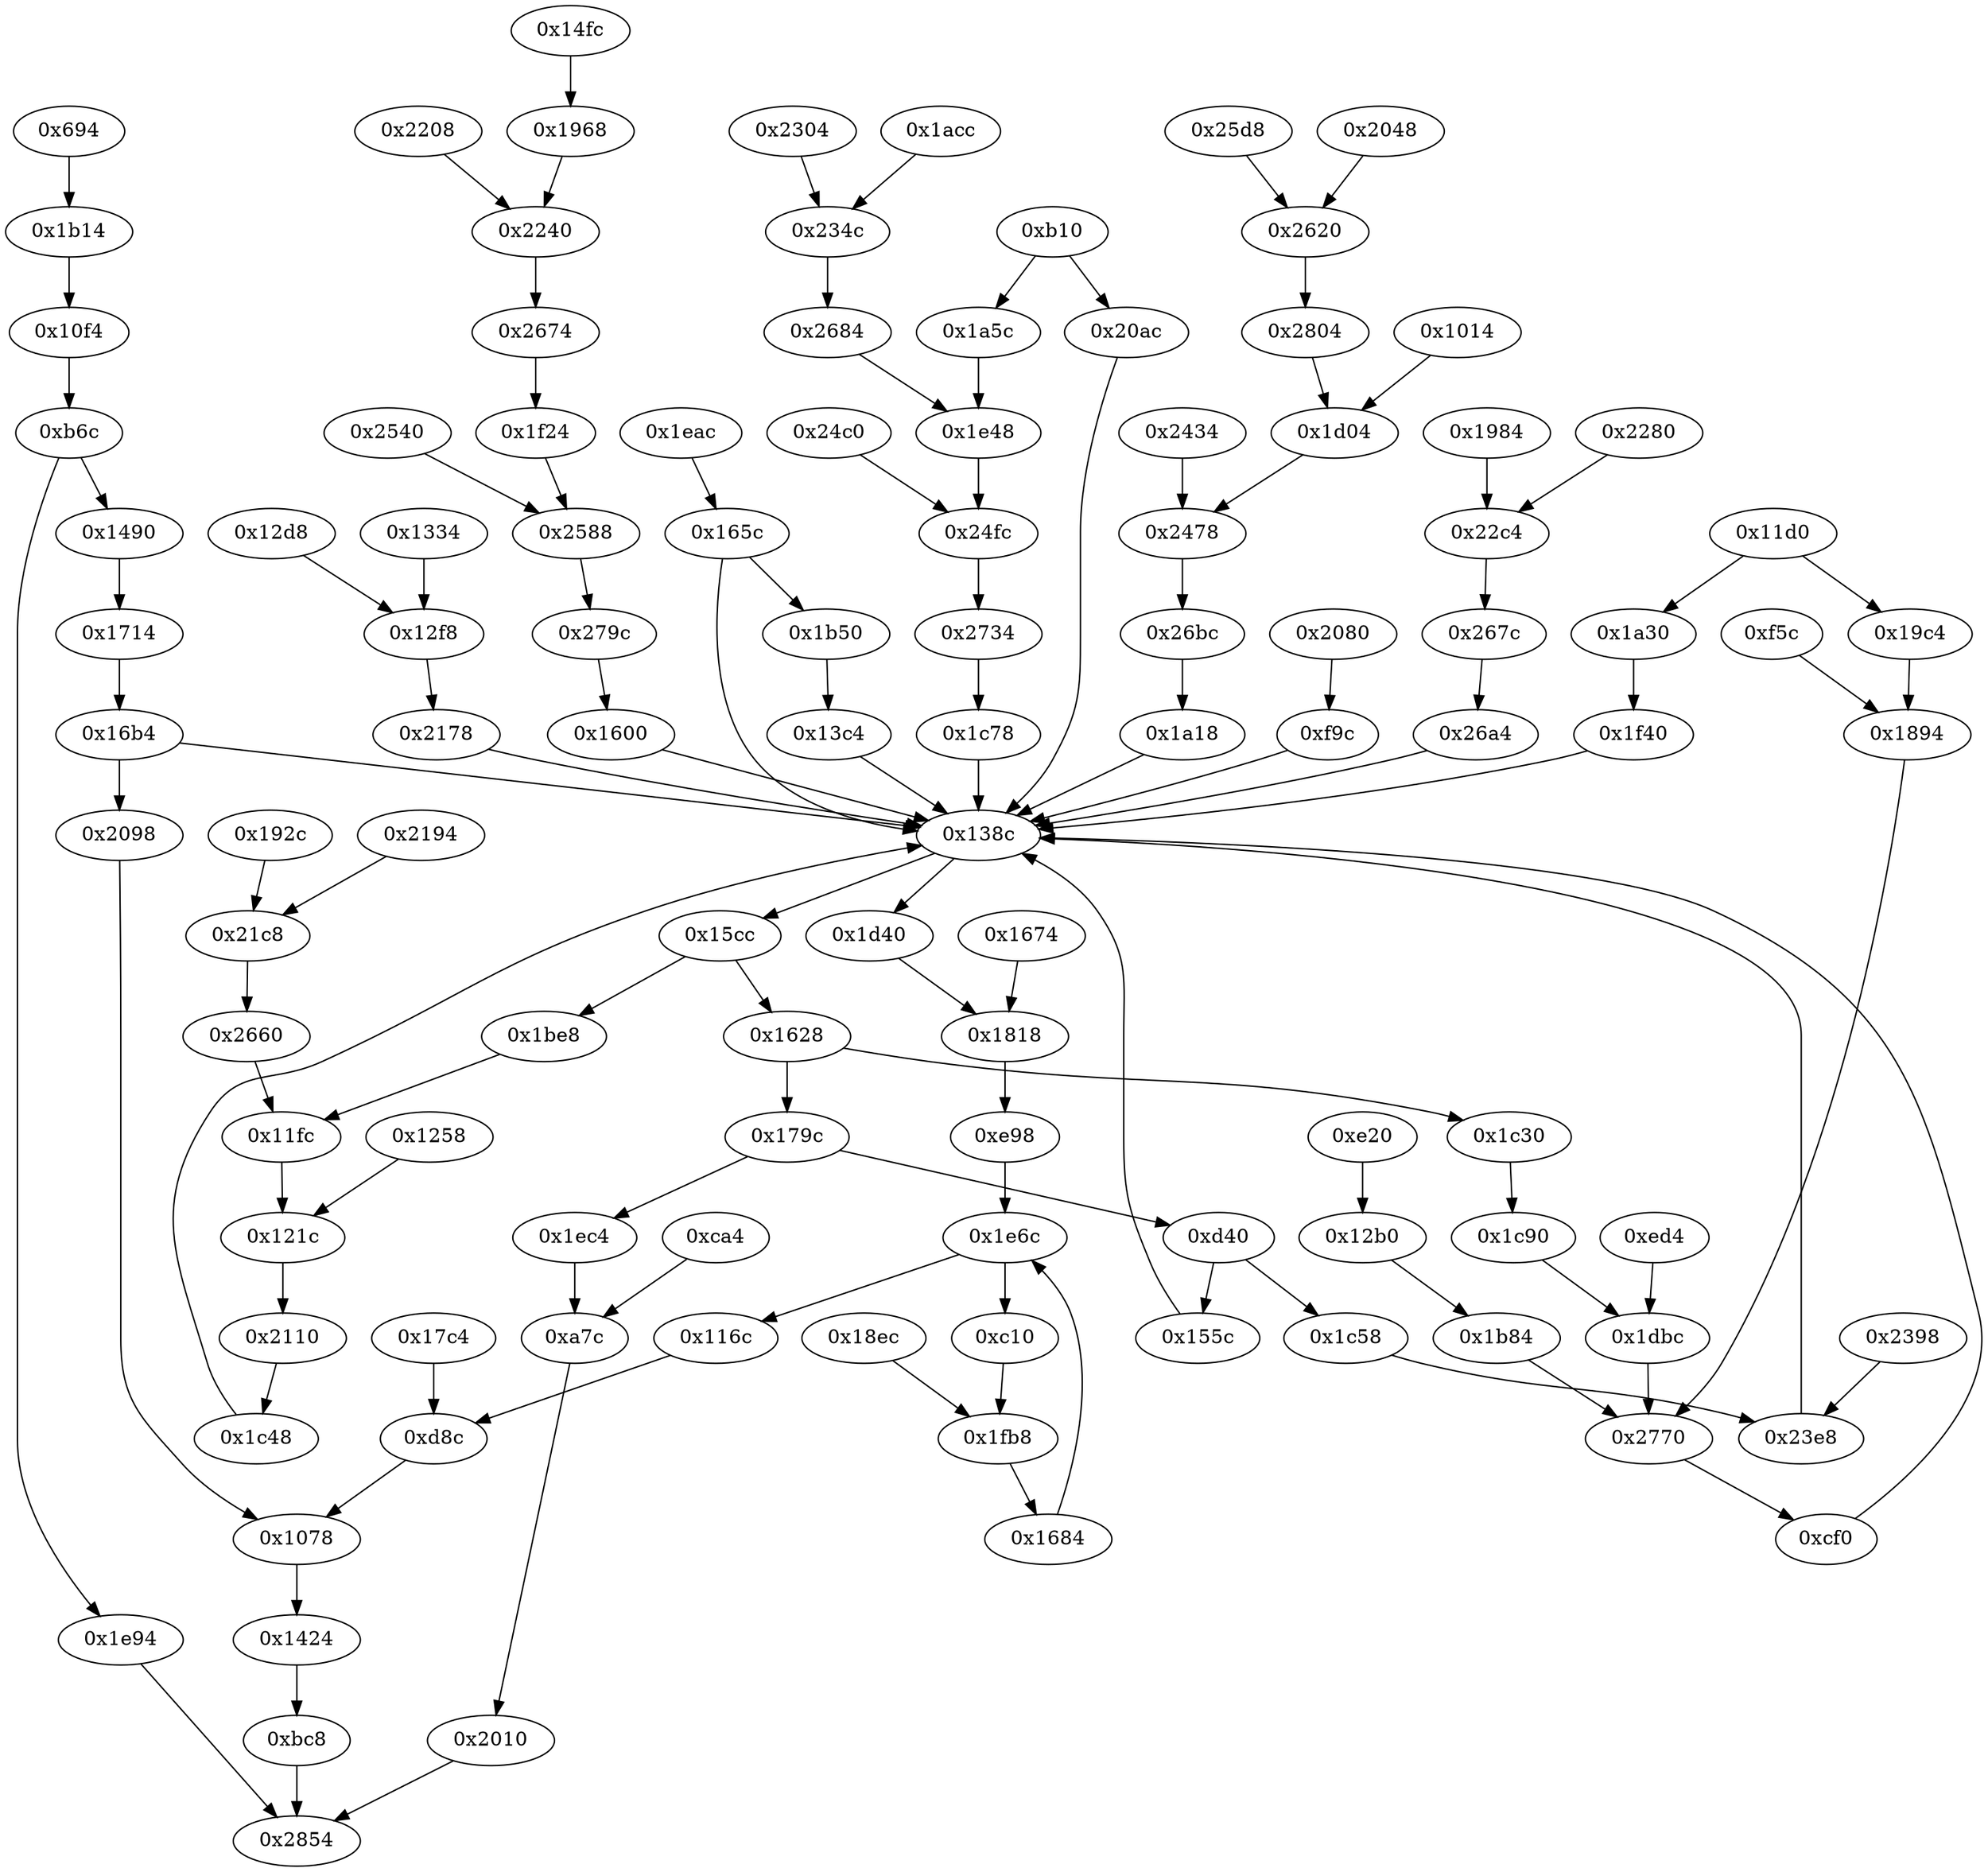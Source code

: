 strict digraph "" {
	"0x2280"	 [opcode="[u'ldr', u'ldr', u'ldr', u'add', u'add', u'sub', u'ldr', u'str', u'mov', u'strb', u'ldr', u'rsb', u'rsb']"];
	"0x22c4"	 [opcode="[u'str', u'ldr', u'cmp', u'mov', u'mov']"];
	"0x2280" -> "0x22c4";
	"0x2048"	 [opcode="[u'ldr', u'ldr', u'ldr', u'ldr', u'ldr', u'ldr', u'smull', u'mov', u'asr', u'add', u'b']"];
	"0x2620"	 [opcode="[u'str', u'ldr', u'cmp', u'mov', u'mov']"];
	"0x2048" -> "0x2620";
	"0x1968"	 [opcode="[u'ldr', u'mov', u'b']"];
	"0x2240"	 [opcode="[u'str', u'ldr', u'cmp', u'mov', u'mov']"];
	"0x1968" -> "0x2240";
	"0xc10"	 [opcode="[u'ldr', u'ldr', u'ldr', u'ldr', u'ldr', u'mov', u'sub', u'cmp', u'sub', u'mov', u'add', u'mul', u'mov', u'mvn', u'ldr', u'orr', \
u'cmn', u'mov', u'teq', u'ldr', u'b']"];
	"0x1fb8"	 [opcode="[u'ldr', u'ldr', u'ldrb', u'bl', u'ldr', u'ldr', u'ldr', u'add', u'add', u'sub', u'str', u'ldr', u'ldr', u'ldr', u'add', u'sub', \
u'sub', u'mul', u'mvn', u'ldr', u'ldr', u'ldr']"];
	"0xc10" -> "0x1fb8";
	"0x1a30"	 [opcode="[u'ldr', u'ldr', u'ldr', u'cmp', u'mov', u'b']"];
	"0x1f40"	 [opcode="[u'ldr', u'ldr', u'mov', u'ldr', u'strb', u'ldr', u'sub', u'add', u'add', u'mov', u'str', u'ldr', u'sub', u'add', u'add', u'strb', \
u'ldr', u'ldr', u'sub', u'sub']"];
	"0x1a30" -> "0x1f40";
	"0x2208"	 [opcode="[u'ldr', u'ldr', u'rsb', u'rsb', u'str', u'ldr', u'mov', u'strb', u'ldr', u'rsb', u'rsb']"];
	"0x2208" -> "0x2240";
	"0x1c30"	 [opcode="[u'ldr', u'ldr', u'ldr', u'cmp', u'mov', u'b']"];
	"0x1c90"	 [opcode="[u'ldr', u'ldr', u'ldr', u'ldr', u'ldr', u'add', u'sub', u'sub', u'mul', u'mvn', u'ldr', u'orr', u'mov', u'cmn', u'mov', u'ldr']"];
	"0x1c30" -> "0x1c90";
	"0x12f8"	 [opcode="[u'str', u'ldr', u'cmp', u'mov', u'mov']"];
	"0x2178"	 [opcode="[u'ldr', u'add', u'rsb', u'add', u'mov', u'b']"];
	"0x12f8" -> "0x2178";
	"0x1490"	 [opcode="[u'ldr', u'mov', u'ldr', u'ldr', u'add', u'sub', u'sub', u'mul', u'mov', u'eor', u'and', u'ldr', u'mov', u'ldr', u'cmp', u'mov', \
u'teq', u'ldr', u'ldr', u'b']"];
	"0x1714"	 [opcode="[u'ldr', u'mov', u'ldr', u'ldrb', u'str', u'ldr', u'cmp', u'mov', u'mov', u'strb', u'ldr', u'ldr', u'ldr', u'ldr', u'cmp', u'mov', \
u'sub', u'mul', u'mvn', u'mov', u'orr', u'ldr', u'cmn', u'mov', u'teq', u'ldr', u'b']"];
	"0x1490" -> "0x1714";
	"0xf5c"	 [opcode="[u'ldr', u'ldr', u'b']"];
	"0x1894"	 [opcode="[u'ldr', u'ldr', u'cmp', u'mov', u'mov', u'strb', u'ldr', u'ldr', u'rsb', u'mvn', u'mul', u'eor', u'and', u'ldr', u'ldr', u'ldr', \
u'b']"];
	"0xf5c" -> "0x1894";
	"0x16b4"	 [opcode="[u'ldrb', u'ldr', u'ldr', u'cmp', u'mov', u'b']"];
	"0x1714" -> "0x16b4";
	"0x21c8"	 [opcode="[u'str', u'ldr', u'cmp', u'mov', u'mov']"];
	"0x2660"	 [opcode="[u'ldr', u'ldr', u'ldr', u'ldr', u'b']"];
	"0x21c8" -> "0x2660";
	"0x19c4"	 [opcode="[u'ldr', u'ldr', u'ldr', u'ldr', u'ldr', u'mov', u'sub', u'cmp', u'sub', u'mov', u'add', u'mul', u'mov', u'mvn', u'ldr', u'orr', \
u'cmn', u'mov', u'teq', u'ldr', u'b']"];
	"0x19c4" -> "0x1894";
	"0x2110"	 [opcode="[u'ldr', u'ldr', u'ldr', u'sub', u'mla', u'mov', u'add', u'str', u'ldr', u'ldr', u'sub', u'mul', u'eor', u'and', u'ldr', u'mov', \
u'mov', u'ldr', u'ldr', u'cmp', u'mov', u'teq', u'ldr', u'b']"];
	"0x1c48"	 [opcode="[u'ldr', u'mov', u'b']"];
	"0x2110" -> "0x1c48";
	"0x10f4"	 [opcode="[u'ldr', u'mov', u'cmp', u'mov', u'mov', u'strb', u'ldr', u'ldr', u'rsb', u'mvn', u'mul', u'eor', u'and', u'ldr', u'mov', u'mov', \
u'ldr', u'ldr', u'cmp', u'mov', u'teq', u'ldr', u'b']"];
	"0xb6c"	 [opcode="[u'ldrb', u'ldr', u'ldr', u'b']"];
	"0x10f4" -> "0xb6c";
	"0x1684"	 [opcode="[u'ldr']"];
	"0x1fb8" -> "0x1684";
	"0x179c"	 [opcode="[u'ldr', u'ldr', u'ldr', u'cmp', u'mov', u'b']"];
	"0xd40"	 [opcode="[u'ldr', u'ldr', u'ldr', u'cmp', u'mov', u'b']"];
	"0x179c" -> "0xd40";
	"0x1ec4"	 [opcode="[u'ldr', u'ldr', u'ldr', u'ldr', u'sub', u'mul', u'mvn', u'ldr', u'orr', u'mov', u'cmn', u'mov', u'ldr']"];
	"0x179c" -> "0x1ec4";
	"0x279c"	 [opcode="[u'ldr', u'mov', u'ldr', u'ldr', u'ldr', u'ldr', u'cmp', u'mov', u'add', u'sub', u'sub', u'mul', u'mvn', u'mov', u'orr', u'ldr', \
u'cmn', u'mov', u'teq', u'ldr']"];
	"0x1600"	 [opcode="[u'mov', u'mov', u'b']"];
	"0x279c" -> "0x1600";
	"0x155c"	 [opcode="[u'ldr', u'ldr', u'mov', u'ldr', u'strb', u'add', u'str', u'ldr', u'add', u'add', u'sub', u'mov', u'strb', u'ldr', u'ldr', u'sub', \
u'ldr', u'sub', u'rsb', u'mov', u'b']"];
	"0x138c"	 [opcode="[u'str', u'ldr', u'ldr', u'ldr', u'cmp', u'mov', u'b']"];
	"0x155c" -> "0x138c";
	"0x11fc"	 [opcode="[u'ldr', u'ldr', u'smull', u'mov', u'asr', u'mov', u'add', u'b']"];
	"0x2660" -> "0x11fc";
	"0xd8c"	 [opcode="[u'mov', u'bl', u'ldr', u'mov', u'ldr', u'ldr', u'ldr', u'ldr', u'cmp', u'mov', u'sub', u'sub', u'add', u'mul', u'mvn', u'mov', \
u'orr', u'ldr', u'cmn', u'mov', u'teq', u'ldr', u'b']"];
	"0x1078"	 [opcode="[u'ldr', u'ldr', u'ldr', u'ldr', u'ldr', u'mov', u'sub', u'cmp', u'sub', u'mov', u'add', u'mul', u'mov', u'mvn', u'ldr', u'orr', \
u'cmn', u'mov', u'teq', u'ldr', u'b']"];
	"0xd8c" -> "0x1078";
	"0x13c4"	 [opcode="[u'ldr', u'ldr', u'mov', u'ldr', u'strb', u'ldr', u'sub', u'add', u'add', u'str', u'mov', u'strb', u'ldr', u'ldr', u'sub', u'sub', \
u'b']"];
	"0x13c4" -> "0x138c";
	"0x20ac"	 [opcode="[u'ldr', u'ldr', u'mov', u'ldr', u'strb', u'ldr', u'add', u'add', u'sub', u'str', u'ldr', u'add', u'add', u'sub', u'mov', u'strb', \
u'ldr', u'ldr', u'add', u'sub', u'b']"];
	"0x20ac" -> "0x138c";
	"0x1c48" -> "0x138c";
	"0x2194"	 [opcode="[u'ldr', u'ldr', u'rsb', u'rsb', u'str', u'ldr', u'mov', u'strb', u'ldr', u'add']"];
	"0x2194" -> "0x21c8";
	"0x165c"	 [opcode="[u'ldr', u'ldr', u'ldr', u'cmp', u'mov', u'b']"];
	"0x165c" -> "0x138c";
	"0x1b50"	 [opcode="[u'ldr', u'ldr', u'ldr', u'cmp', u'mov', u'b']"];
	"0x165c" -> "0x1b50";
	"0x1e94"	 [opcode="[u'mov']"];
	"0x2854"	 [opcode="[u'ldr', u'ldr', u'ldr', u'ldr', u'sub', u'ldr', u'sub', u'pop']"];
	"0x1e94" -> "0x2854";
	"0x116c"	 [opcode="[u'ldr', u'ldr', u'ldr', u'ldr', u'ldr', u'add', u'sub', u'sub', u'mul', u'mvn', u'ldr', u'orr', u'mov', u'cmn', u'mov', u'ldr', \
u'b']"];
	"0x116c" -> "0xd8c";
	"0x1b84"	 [opcode="[u'ldr', u'ldr', u'cmp', u'mov', u'mov', u'strb', u'ldr', u'ldr', u'ldr', u'add', u'sub', u'sub', u'mul', u'eor', u'and', u'ldr', \
u'ldr', u'ldr', u'b']"];
	"0x2770"	 [opcode="[u'mov', u'mov', u'cmp', u'mov', u'cmp', u'mov', u'mov', u'cmp', u'mov', u'mov', u'b']"];
	"0x1b84" -> "0x2770";
	"0x1894" -> "0x2770";
	"0x25d8"	 [opcode="[u'ldr', u'ldr', u'ldr', u'sub', u'add', u'add', u'ldr', u'str', u'mov', u'strb', u'ldr', u'ldr', u'add', u'add', u'sub']"];
	"0x25d8" -> "0x2620";
	"0xcf0"	 [opcode="[u'ldr', u'mov', u'b']"];
	"0x2770" -> "0xcf0";
	"0x1be8"	 [opcode="[u'ldr', u'ldr', u'ldr', u'ldr', u'mov', u'sub', u'cmp', u'mul', u'mov', u'mov', u'mvn', u'ldr', u'orr', u'cmn', u'mov', u'teq', \
u'ldr', u'b']"];
	"0x1be8" -> "0x11fc";
	"0x2588"	 [opcode="[u'str', u'ldr', u'cmp', u'mov', u'mov']"];
	"0x2588" -> "0x279c";
	"0x2674"	 [opcode="[u'ldr', u'b']"];
	"0x1f24"	 [opcode="[u'ldr', u'mov', u'b']"];
	"0x2674" -> "0x1f24";
	"0x1a18"	 [opcode="[u'ldr', u'mov', u'b']"];
	"0x1a18" -> "0x138c";
	"0x2478"	 [opcode="[u'str', u'ldr', u'cmp', u'mov', u'mov']"];
	"0x26bc"	 [opcode="[u'ldr', u'ldr', u'mov', u'add', u'mla', u'ldr', u'str', u'ldr', u'rsb', u'mvn', u'mul', u'eor', u'and', u'ldr', u'mov', u'mov', \
u'ldr', u'ldr', u'cmp', u'mov', u'teq', u'ldr']"];
	"0x2478" -> "0x26bc";
	"0x1c58"	 [opcode="[u'ldr', u'ldr', u'smull', u'mov', u'asr', u'add', u'b']"];
	"0x23e8"	 [opcode="[u'str', u'ldr', u'cmp', u'mov', u'mov']"];
	"0x1c58" -> "0x23e8";
	"0x26bc" -> "0x1a18";
	"0x1d40"	 [opcode="[u'ldr', u'ldr', u'ldr', u'ldr', u'mov', u'sub', u'cmp', u'mul', u'mov', u'mov', u'mvn', u'ldr', u'orr', u'cmn', u'mov', u'teq', \
u'ldr']"];
	"0x1818"	 [opcode="[u'ldr', u'bl', u'ldr', u'mov', u'ldr', u'ldr', u'ldr', u'ldr', u'cmp', u'mov', u'sub', u'sub', u'add', u'mul', u'mvn', u'mov', \
u'orr', u'ldr', u'cmn', u'mov', u'teq', u'ldr', u'b']"];
	"0x1d40" -> "0x1818";
	"0x26a4"	 [opcode="[u'mul', u'rsb', u'ldr']"];
	"0x26a4" -> "0x138c";
	"0x1b14"	 [opcode="[u'ldrb', u'ldrb', u'ldr', u'ldr', u'cmp', u'mov', u'mov', u'cmp', u'mov', u'teq', u'mov', u'b']"];
	"0x1b14" -> "0x10f4";
	"0x1e6c"	 [opcode="[u'ldr', u'str', u'ldr', u'ldr', u'ldr', u'ldr', u'ldr', u'cmp', u'mov', u'b']"];
	"0x1e6c" -> "0xc10";
	"0x1e6c" -> "0x116c";
	"0x1acc"	 [opcode="[u'ldr', u'ldr', u'ldr', u'ldr', u'ldr', u'ldr', u'smull', u'mov', u'asr', u'add', u'b']"];
	"0x234c"	 [opcode="[u'str', u'ldr', u'cmp', u'mov', u'mov']"];
	"0x1acc" -> "0x234c";
	"0x267c"	 [opcode="[u'mvn', u'b']"];
	"0x267c" -> "0x26a4";
	"0x1014"	 [opcode="[u'ldr', u'ldr', u'ldr', u'ldr', u'rsb', u'mvn', u'mul', u'mvn', u'ldr', u'orr', u'mov', u'cmn', u'mov', u'ldr', u'b']"];
	"0x1d04"	 [opcode="[u'ldr', u'ldr', u'smull', u'mov', u'asr', u'add', u'b']"];
	"0x1014" -> "0x1d04";
	"0x1424"	 [opcode="[u'ldr', u'mov', u'ldr', u'ldr', u'add', u'sub', u'sub', u'mul', u'eor', u'and', u'ldr', u'mov', u'mov', u'ldr', u'ldr', u'cmp', \
u'mov', u'teq', u'ldr', u'b']"];
	"0xbc8"	 [opcode="[u'mov', u'b']"];
	"0x1424" -> "0xbc8";
	"0x1258"	 [opcode="[u'ldr', u'ldr', u'ldr', u'sub', u'add', u'add', u'ldr', u'str', u'mov', u'strb', u'mov', u'ldr', u'rsb', u'rsb', u'b']"];
	"0x121c"	 [opcode="[u'str', u'ldr', u'cmp', u'mov', u'mov']"];
	"0x1258" -> "0x121c";
	"0xd40" -> "0x155c";
	"0xd40" -> "0x1c58";
	"0xe20"	 [opcode="[u'ldr', u'ldr', u'ldr', u'ldr', u'ldr', u'sub', u'sub', u'add', u'mul', u'mvn', u'ldr', u'orr', u'mov', u'cmn', u'mov', u'ldr', \
u'b']"];
	"0x12b0"	 [opcode="[u'ldr', u'ldr', u'b']"];
	"0xe20" -> "0x12b0";
	"0x1628"	 [opcode="[u'ldr', u'ldr', u'ldr', u'cmp', u'mov', u'b']"];
	"0x1628" -> "0x1c30";
	"0x1628" -> "0x179c";
	"0x14fc"	 [opcode="[u'ldr', u'ldr', u'ldr', u'ldr', u'ldr', u'sub', u'sub', u'add', u'mul', u'mvn', u'ldr', u'orr', u'mov', u'cmn', u'mov', u'ldr', \
u'b']"];
	"0x14fc" -> "0x1968";
	"0x138c" -> "0x1d40";
	"0x15cc"	 [opcode="[u'ldr', u'ldr', u'ldr', u'cmp', u'mov', u'b']"];
	"0x138c" -> "0x15cc";
	"0x2684"	 [opcode="[u'ldr', u'ldr', u'ldr', u'ldr', u'ldr', u'ldr', u'b']"];
	"0x1e48"	 [opcode="[u'ldr', u'ldr', u'smull', u'mov', u'asr', u'add', u'b']"];
	"0x2684" -> "0x1e48";
	"0xa7c"	 [opcode="[u'ldr', u'ldr', u'cmp', u'mov', u'mov', u'strb', u'ldr', u'ldr', u'sub', u'mul', u'mvn', u'ldr', u'ldr', u'ldr', u'b']"];
	"0x1ec4" -> "0xa7c";
	"0x234c" -> "0x2684";
	"0x24fc"	 [opcode="[u'str', u'ldr', u'cmp', u'mov', u'mov']"];
	"0x1e48" -> "0x24fc";
	"0x2080"	 [opcode="[u'ldr', u'ldr', u'ldr', u'cmp', u'mov', u'b']"];
	"0xf9c"	 [opcode="[u'ldr', u'ldr', u'mov', u'ldr', u'strb', u'ldr', u'add', u'add', u'sub', u'str', u'mov', u'strb', u'ldr', u'ldr', u'add', u'sub', \
u'b']"];
	"0x2080" -> "0xf9c";
	"0x24c0"	 [opcode="[u'ldr', u'ldr', u'add', u'str', u'ldr', u'mov', u'strb', u'ldr', u'add']"];
	"0x24c0" -> "0x24fc";
	"0x1c78"	 [opcode="[u'ldr', u'mov', u'b']"];
	"0x1c78" -> "0x138c";
	"0x2240" -> "0x2674";
	"0x1eac"	 [opcode="[u'ldr', u'ldr', u'ldr', u'cmp', u'mov', u'b']"];
	"0x1eac" -> "0x165c";
	"0xe98"	 [opcode="[u'mov', u'b']"];
	"0x1818" -> "0xe98";
	"0x12b0" -> "0x1b84";
	"0x18ec"	 [opcode="[u'ldr', u'ldr', u'ldrb', u'bl', u'ldr', u'ldr', u'ldr', u'ldr', u'b']"];
	"0x18ec" -> "0x1fb8";
	"0x2398"	 [opcode="[u'ldr', u'ldr', u'ldr', u'sub', u'add', u'add', u'ldr', u'str', u'mov', u'strb', u'ldr', u'ldr', u'sub', u'add', u'add']"];
	"0x2398" -> "0x23e8";
	"0x1dbc"	 [opcode="[u'ldr', u'ldr', u'mov', u'ldr', u'strb', u'ldr', u'add', u'add', u'sub', u'mov', u'str', u'ldr', u'sub', u'add', u'ldr', u'add', \
u'strb', u'ldr', u'ldr', u'sub', u'str', u'ldr', u'ldr', u'ldr', u'sub', u'sub', u'add', u'mul', u'eor', u'and', u'ldr', u'ldr', \
u'ldr', u'b']"];
	"0x1c90" -> "0x1dbc";
	"0x22c4" -> "0x267c";
	"0xb10"	 [opcode="[u'ldrb', u'ldr', u'ldr', u'b']"];
	"0xb10" -> "0x20ac";
	"0x1a5c"	 [opcode="[u'ldr', u'mov', u'ldr', u'rsb', u'mvn', u'mul', u'mov', u'eor', u'and', u'ldr', u'mov', u'ldr', u'cmp', u'mov', u'teq', u'ldr', \
u'ldr']"];
	"0xb10" -> "0x1a5c";
	"0x1684" -> "0x1e6c";
	"0xcf0" -> "0x138c";
	"0x1334"	 [opcode="[u'ldr', u'ldr', u'rsb', u'rsb', u'str', u'ldr', u'mov', u'strb', u'ldr', u'ldr', u'add', u'add', u'sub', u'mov', u'b']"];
	"0x1334" -> "0x12f8";
	"0x23e8" -> "0x138c";
	"0x192c"	 [opcode="[u'ldr', u'ldr', u'ldr', u'ldr', u'ldr', u'ldr', u'ldr', u'ldr', u'ldr', u'ldr', u'smull', u'mov', u'asr', u'add', u'b']"];
	"0x192c" -> "0x21c8";
	"0x16b4" -> "0x138c";
	"0x2098"	 [opcode="[u'ldr', u'bl', u'ldr', u'b']"];
	"0x16b4" -> "0x2098";
	"0x2098" -> "0x1078";
	"0x2804"	 [opcode="[u'ldr', u'ldr', u'ldr', u'ldr', u'ldr', u'b']"];
	"0x2620" -> "0x2804";
	"0x11fc" -> "0x121c";
	"0x1f24" -> "0x2588";
	"0xed4"	 [opcode="[u'ldr', u'ldr', u'mov', u'ldr', u'strb', u'add', u'str', u'mov', u'strb', u'ldr', u'ldr', u'ldr', u'ldr', u'ldr', u'ldr', u'ldr', \
u'ldr', u'ldr', u'ldr', u'b']"];
	"0xed4" -> "0x1dbc";
	"0xe98" -> "0x1e6c";
	"0x2434"	 [opcode="[u'ldr', u'ldr', u'rsb', u'rsb', u'str', u'ldr', u'mov', u'strb', u'ldr', u'ldr', u'sub', u'add', u'add']"];
	"0x2434" -> "0x2478";
	"0x17c4"	 [opcode="[u'mov', u'bl', u'ldr', u'b']"];
	"0x17c4" -> "0xd8c";
	"0x2010"	 [opcode="[u'orr', u'cmn', u'mov', u'mov', u'cmp', u'mov', u'mov', u'mov', u'cmn', u'mov', u'mov', u'b']"];
	"0xa7c" -> "0x2010";
	"0x1d04" -> "0x2478";
	"0x2304"	 [opcode="[u'ldr', u'ldr', u'ldr', u'add', u'add', u'sub', u'ldr', u'str', u'mov', u'strb', u'ldr', u'ldr', u'sub', u'add', u'add']"];
	"0x2304" -> "0x234c";
	"0x1078" -> "0x1424";
	"0xca4"	 [opcode="[u'ldr', u'ldr', u'b']"];
	"0xca4" -> "0xa7c";
	"0x1674"	 [opcode="[u'ldr', u'bl', u'ldr', u'b']"];
	"0x1674" -> "0x1818";
	"0x2540"	 [opcode="[u'ldr', u'ldr', u'ldr', u'sub', u'add', u'add', u'ldr', u'str', u'mov', u'strb', u'ldr', u'ldr', u'add', u'add', u'sub']"];
	"0x2540" -> "0x2588";
	"0x2734"	 [opcode="[u'ldr', u'add', u'ldr', u'sub', u'str', u'ldr', u'ldr', u'rsb', u'mvn', u'mul', u'eor', u'and', u'ldr', u'ldr', u'ldr']"];
	"0x2734" -> "0x1c78";
	"0x2010" -> "0x2854";
	"0x1b50" -> "0x13c4";
	"0x24fc" -> "0x2734";
	"0x11d0"	 [opcode="[u'ldrb', u'ldr', u'ldr', u'b']"];
	"0x11d0" -> "0x1a30";
	"0x11d0" -> "0x19c4";
	"0x1a5c" -> "0x1e48";
	"0xbc8" -> "0x2854";
	"0x121c" -> "0x2110";
	"0x1f40" -> "0x138c";
	"0x694"	 [opcode="[u'push', u'add', u'sub', u'str', u'ldr', u'str', u'mvn', u'ldr', u'ldr', u'str', u'ldr', u'ldr', u'sub', u'mul', u'mov', u'mvn', \
u'ldr', u'orr', u'cmn', u'mov', u'mov', u'ldr', u'strb', u'cmp', u'mov', u'strb', u'ldr', u'ldr', u'ldr', u'str', u'mov', u'ldr', \
u'ldr', u'str', u'ldr', u'str', u'ldr', u'str', u'ldr', u'str', u'ldr', u'str', u'ldr', u'str', u'ldr', u'str', u'ldr', u'str', \
u'ldr', u'str', u'ldr', u'str', u'ldr', u'str', u'ldr', u'str', u'ldr', u'str', u'ldr', u'str', u'ldr', u'ldr', u'str', u'ldr', \
u'str', u'ldr', u'str', u'ldr', u'str', u'ldr', u'str', u'ldr', u'str', u'ldr', u'str', u'ldr', u'str', u'ldr', u'str', u'ldr', \
u'str', u'ldr', u'str', u'ldr', u'str', u'ldr', u'ldr', u'str', u'ldr', u'str', u'ldr', u'str', u'ldr', u'ldr', u'str', u'str', \
u'ldr', u'add', u'str', u'ldr', u'add', u'str', u'ldr', u'add', u'str', u'ldr', u'add', u'str', u'ldr', u'add', u'str', u'ldr', \
u'add', u'str', u'ldr', u'add', u'str', u'ldr', u'add', u'str', u'ldr', u'add', u'str', u'ldr', u'add', u'str', u'ldr', u'add', \
u'str', u'ldr', u'add', u'str', u'ldr', u'add', u'str', u'ldr', u'add', u'str', u'ldr', u'add', u'str', u'ldr', u'add', u'str', \
u'ldr', u'add', u'str', u'ldr', u'add', u'str', u'ldr', u'add', u'str', u'ldr', u'add', u'str', u'ldr', u'add', u'str', u'ldr', \
u'add', u'str', u'ldr', u'add', u'str', u'ldr', u'add', u'str', u'ldr', u'add', u'str', u'ldr', u'add', u'str', u'ldr', u'add', \
u'str', u'ldr', u'add', u'str', u'mvn', u'sub', u'str', u'ldr', u'add', u'str', u'ldr', u'add', u'str', u'ldr', u'add', u'str', \
u'ldr', u'add', u'str', u'ldr', u'add', u'str', u'ldr', u'add', u'str', u'ldr', u'add', u'str', u'ldr', u'add', u'str', u'ldr', \
u'add', u'str', u'ldr', u'add', u'str', u'ldr', u'add', u'str', u'ldr', u'add', u'str', u'ldr', u'add', u'str', u'str', u'str', \
u'b']"];
	"0x694" -> "0x1b14";
	"0xb6c" -> "0x1490";
	"0xb6c" -> "0x1e94";
	"0x2178" -> "0x138c";
	"0x12d8"	 [opcode="[u'ldr', u'ldr', u'smull', u'mov', u'asr', u'mov', u'add', u'b']"];
	"0x12d8" -> "0x12f8";
	"0xf9c" -> "0x138c";
	"0x15cc" -> "0x1be8";
	"0x15cc" -> "0x1628";
	"0x1984"	 [opcode="[u'ldr', u'ldr', u'smull', u'mov', u'asr', u'add', u'b']"];
	"0x1984" -> "0x22c4";
	"0x1600" -> "0x138c";
	"0x2804" -> "0x1d04";
	"0x1dbc" -> "0x2770";
}
